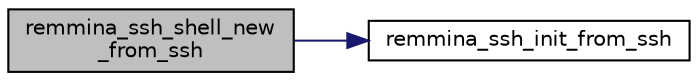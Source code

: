 digraph "remmina_ssh_shell_new_from_ssh"
{
  edge [fontname="Helvetica",fontsize="10",labelfontname="Helvetica",labelfontsize="10"];
  node [fontname="Helvetica",fontsize="10",shape=record];
  rankdir="LR";
  Node739 [label="remmina_ssh_shell_new\l_from_ssh",height=0.2,width=0.4,color="black", fillcolor="grey75", style="filled", fontcolor="black"];
  Node739 -> Node740 [color="midnightblue",fontsize="10",style="solid",fontname="Helvetica"];
  Node740 [label="remmina_ssh_init_from_ssh",height=0.2,width=0.4,color="black", fillcolor="white", style="filled",URL="$remmina__ssh_8c.html#aa5915469eff4864d8d7dad218bfcf15d"];
}
